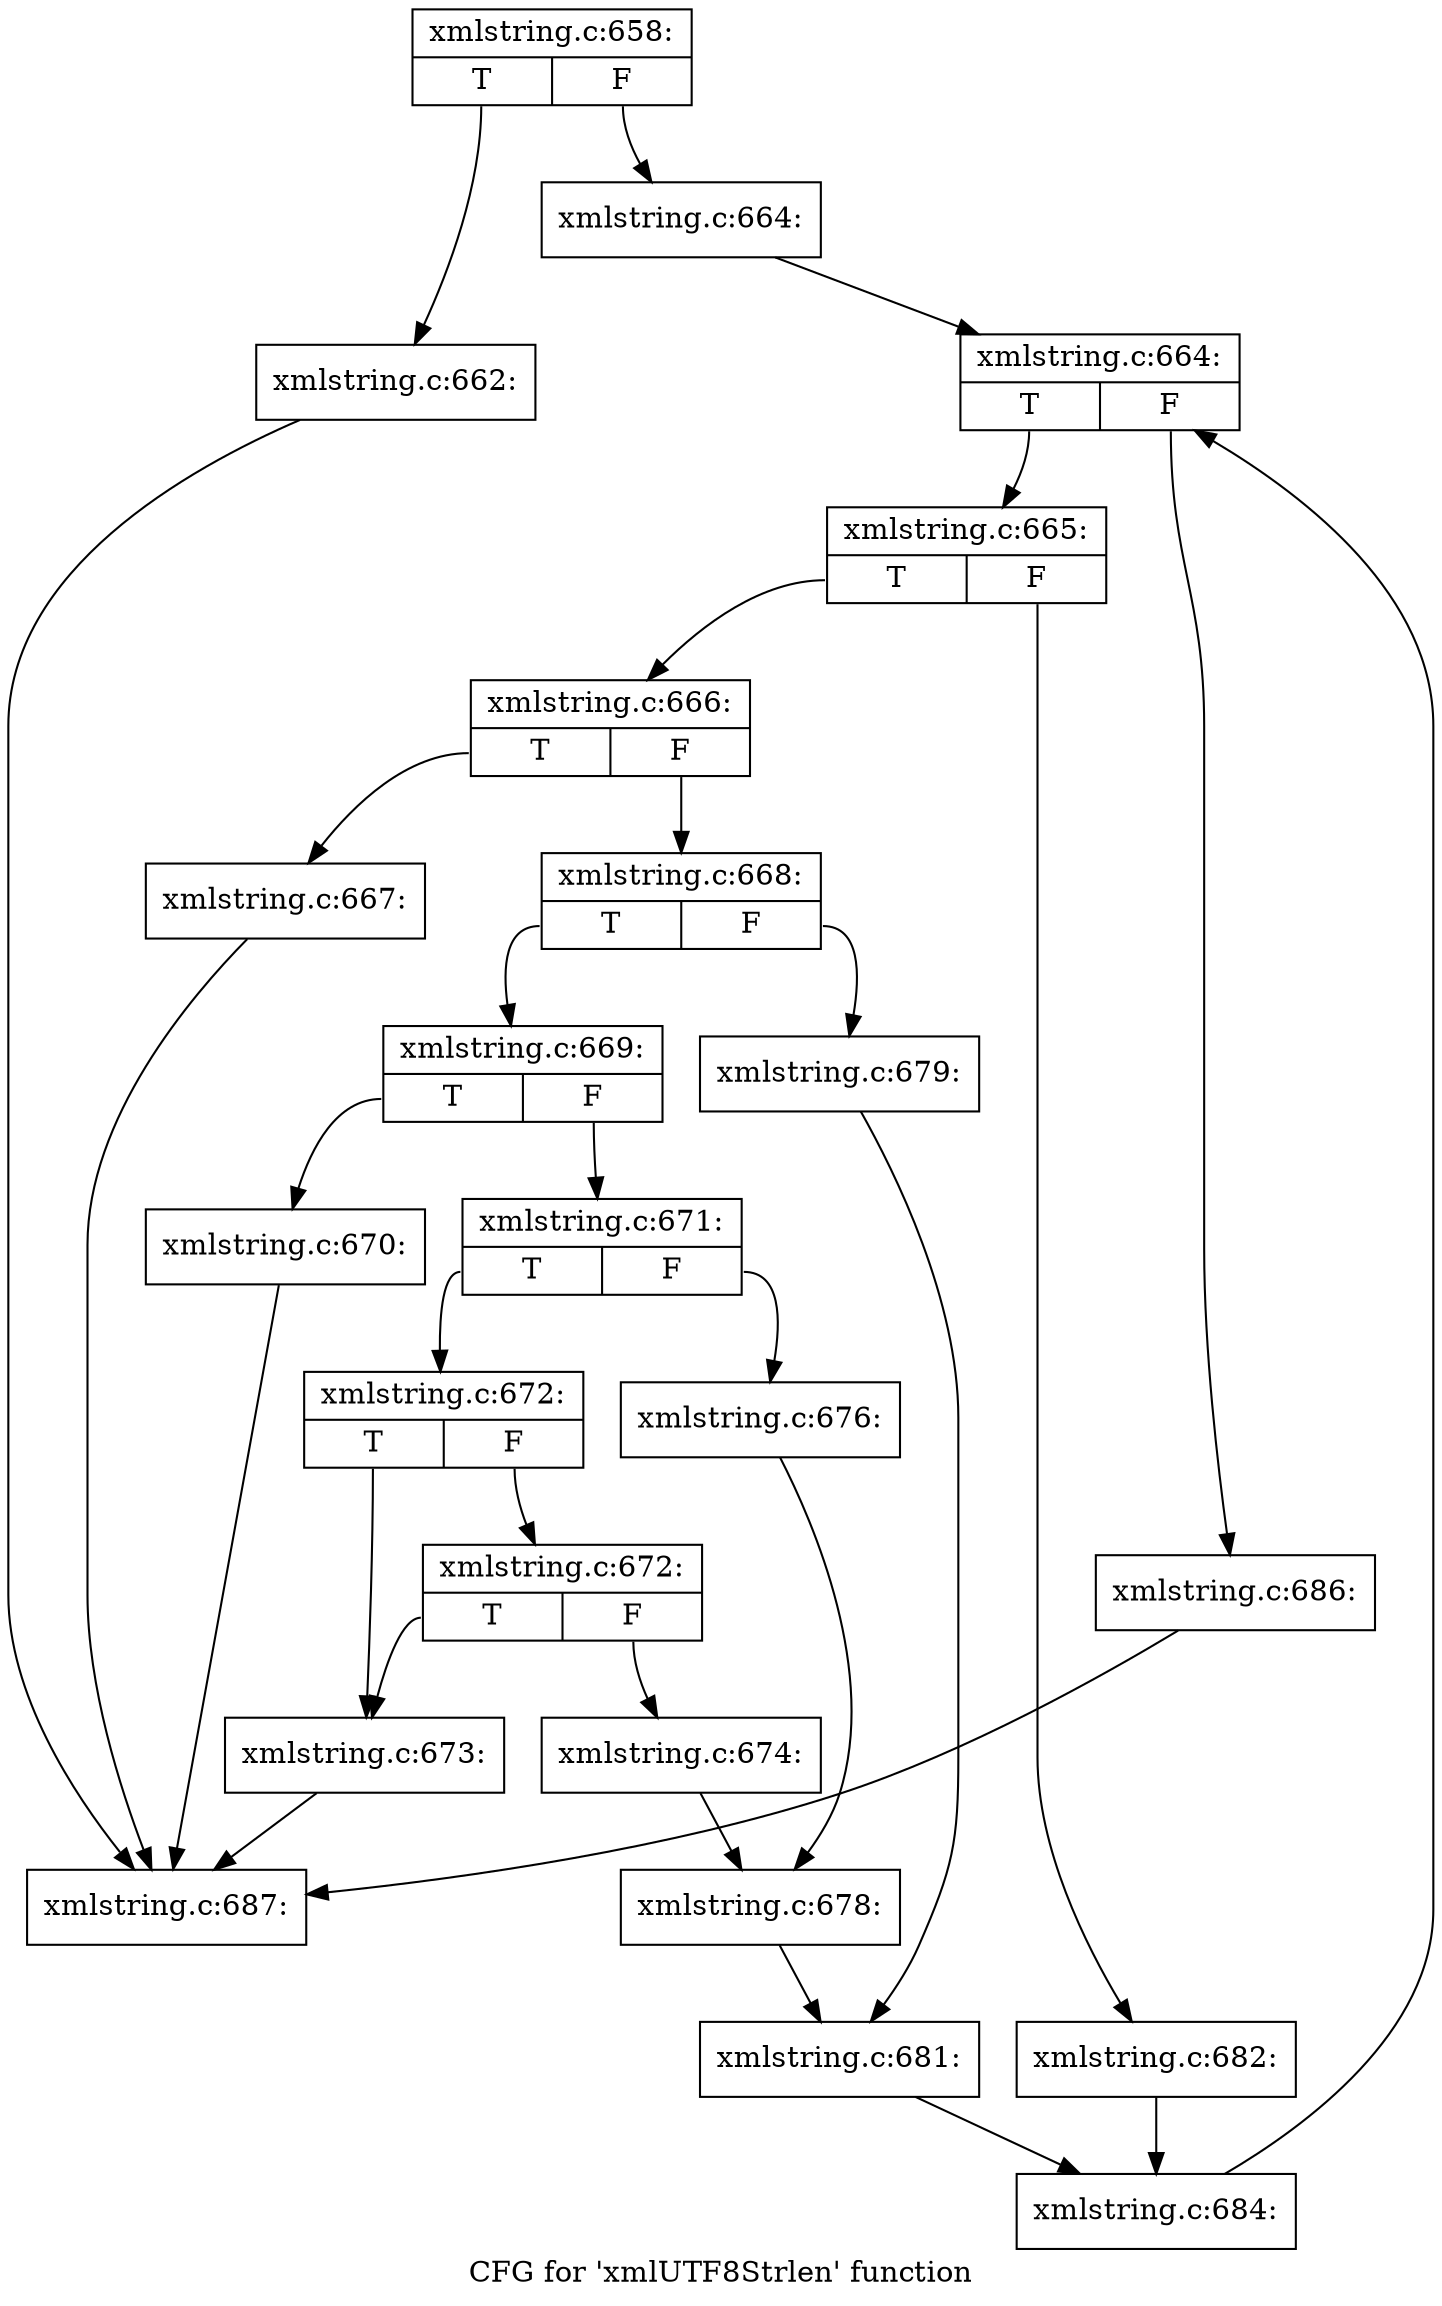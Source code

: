 digraph "CFG for 'xmlUTF8Strlen' function" {
	label="CFG for 'xmlUTF8Strlen' function";

	Node0x390b640 [shape=record,label="{xmlstring.c:658:|{<s0>T|<s1>F}}"];
	Node0x390b640:s0 -> Node0x390bed0;
	Node0x390b640:s1 -> Node0x390bf20;
	Node0x390bed0 [shape=record,label="{xmlstring.c:662:}"];
	Node0x390bed0 -> Node0x390b8c0;
	Node0x390bf20 [shape=record,label="{xmlstring.c:664:}"];
	Node0x390bf20 -> Node0x390c370;
	Node0x390c370 [shape=record,label="{xmlstring.c:664:|{<s0>T|<s1>F}}"];
	Node0x390c370:s0 -> Node0x390c820;
	Node0x390c370:s1 -> Node0x390c590;
	Node0x390c820 [shape=record,label="{xmlstring.c:665:|{<s0>T|<s1>F}}"];
	Node0x390c820:s0 -> Node0x390ca10;
	Node0x390c820:s1 -> Node0x390cab0;
	Node0x390ca10 [shape=record,label="{xmlstring.c:666:|{<s0>T|<s1>F}}"];
	Node0x390ca10:s0 -> Node0x390cf30;
	Node0x390ca10:s1 -> Node0x390cf80;
	Node0x390cf30 [shape=record,label="{xmlstring.c:667:}"];
	Node0x390cf30 -> Node0x390b8c0;
	Node0x390cf80 [shape=record,label="{xmlstring.c:668:|{<s0>T|<s1>F}}"];
	Node0x390cf80:s0 -> Node0x390d710;
	Node0x390cf80:s1 -> Node0x390d7b0;
	Node0x390d710 [shape=record,label="{xmlstring.c:669:|{<s0>T|<s1>F}}"];
	Node0x390d710:s0 -> Node0x390de40;
	Node0x390d710:s1 -> Node0x390de90;
	Node0x390de40 [shape=record,label="{xmlstring.c:670:}"];
	Node0x390de40 -> Node0x390b8c0;
	Node0x390de90 [shape=record,label="{xmlstring.c:671:|{<s0>T|<s1>F}}"];
	Node0x390de90:s0 -> Node0x390e5c0;
	Node0x390de90:s1 -> Node0x390e660;
	Node0x390e5c0 [shape=record,label="{xmlstring.c:672:|{<s0>T|<s1>F}}"];
	Node0x390e5c0:s0 -> Node0x38ac850;
	Node0x390e5c0:s1 -> Node0x390edd0;
	Node0x390edd0 [shape=record,label="{xmlstring.c:672:|{<s0>T|<s1>F}}"];
	Node0x390edd0:s0 -> Node0x38ac850;
	Node0x390edd0:s1 -> Node0x390ed80;
	Node0x38ac850 [shape=record,label="{xmlstring.c:673:}"];
	Node0x38ac850 -> Node0x390b8c0;
	Node0x390ed80 [shape=record,label="{xmlstring.c:674:}"];
	Node0x390ed80 -> Node0x390e610;
	Node0x390e660 [shape=record,label="{xmlstring.c:676:}"];
	Node0x390e660 -> Node0x390e610;
	Node0x390e610 [shape=record,label="{xmlstring.c:678:}"];
	Node0x390e610 -> Node0x390d760;
	Node0x390d7b0 [shape=record,label="{xmlstring.c:679:}"];
	Node0x390d7b0 -> Node0x390d760;
	Node0x390d760 [shape=record,label="{xmlstring.c:681:}"];
	Node0x390d760 -> Node0x390ca60;
	Node0x390cab0 [shape=record,label="{xmlstring.c:682:}"];
	Node0x390cab0 -> Node0x390ca60;
	Node0x390ca60 [shape=record,label="{xmlstring.c:684:}"];
	Node0x390ca60 -> Node0x390c370;
	Node0x390c590 [shape=record,label="{xmlstring.c:686:}"];
	Node0x390c590 -> Node0x390b8c0;
	Node0x390b8c0 [shape=record,label="{xmlstring.c:687:}"];
}
